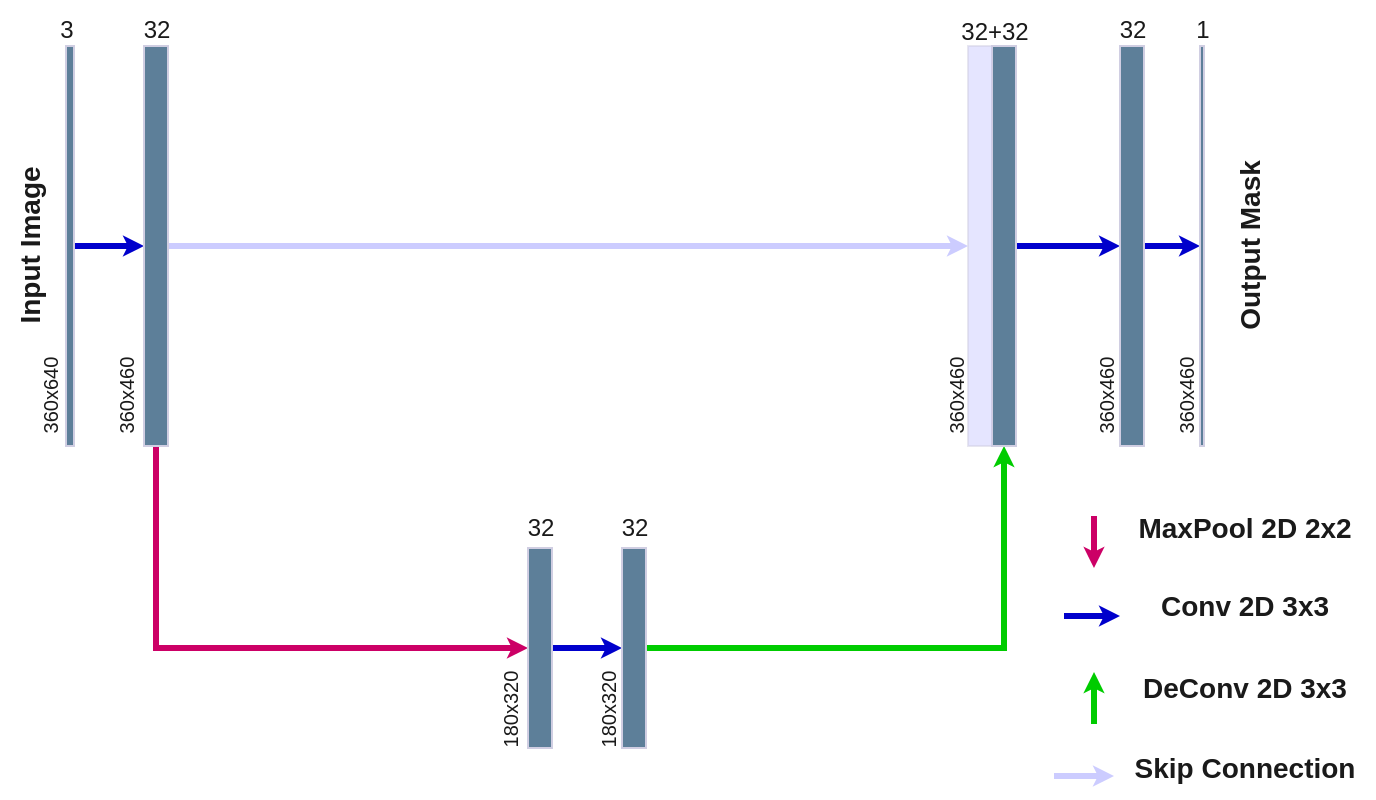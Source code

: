 <mxfile version="21.0.6" type="github">
  <diagram name="Page-1" id="44qKAy5N8uObYm9sZyfl">
    <mxGraphModel dx="994" dy="1011" grid="1" gridSize="10" guides="1" tooltips="1" connect="1" arrows="1" fold="1" page="1" pageScale="1" pageWidth="850" pageHeight="1100" math="0" shadow="0">
      <root>
        <mxCell id="0" />
        <mxCell id="1" parent="0" />
        <mxCell id="odkEtxIqL8iaB3pLl0ut-1" style="edgeStyle=orthogonalEdgeStyle;rounded=0;orthogonalLoop=1;jettySize=auto;html=1;exitX=0;exitY=0.5;exitDx=0;exitDy=0;entryX=0;entryY=0.5;entryDx=0;entryDy=0;strokeColor=#0000CC;fontColor=#1A1A1A;strokeWidth=3;endSize=1;" edge="1" parent="1" source="odkEtxIqL8iaB3pLl0ut-2" target="odkEtxIqL8iaB3pLl0ut-5">
          <mxGeometry relative="1" as="geometry" />
        </mxCell>
        <mxCell id="odkEtxIqL8iaB3pLl0ut-2" value="" style="whiteSpace=wrap;html=1;labelBackgroundColor=none;fillColor=#5D7F99;strokeColor=#D0CEE2;fontColor=#1A1A1A;" vertex="1" parent="1">
          <mxGeometry x="108" y="210" width="4" height="200" as="geometry" />
        </mxCell>
        <mxCell id="odkEtxIqL8iaB3pLl0ut-3" style="edgeStyle=orthogonalEdgeStyle;rounded=0;orthogonalLoop=1;jettySize=auto;html=1;exitX=0.5;exitY=1;exitDx=0;exitDy=0;entryX=0;entryY=0.5;entryDx=0;entryDy=0;strokeColor=#CC0066;fontColor=#1A1A1A;strokeWidth=3;endSize=1;" edge="1" parent="1" source="odkEtxIqL8iaB3pLl0ut-5" target="odkEtxIqL8iaB3pLl0ut-7">
          <mxGeometry relative="1" as="geometry" />
        </mxCell>
        <mxCell id="odkEtxIqL8iaB3pLl0ut-4" style="edgeStyle=orthogonalEdgeStyle;rounded=0;orthogonalLoop=1;jettySize=auto;html=1;exitX=1;exitY=0.5;exitDx=0;exitDy=0;strokeColor=#CCCCFF;fontColor=#1A1A1A;entryX=0;entryY=0.5;entryDx=0;entryDy=0;strokeWidth=3;endSize=1;" edge="1" parent="1" source="odkEtxIqL8iaB3pLl0ut-5" target="odkEtxIqL8iaB3pLl0ut-24">
          <mxGeometry relative="1" as="geometry">
            <mxPoint x="440" y="310" as="targetPoint" />
          </mxGeometry>
        </mxCell>
        <mxCell id="odkEtxIqL8iaB3pLl0ut-5" value="" style="whiteSpace=wrap;html=1;labelBackgroundColor=none;fillColor=#5D7F99;strokeColor=#D0CEE2;fontColor=#1A1A1A;" vertex="1" parent="1">
          <mxGeometry x="147" y="210" width="12" height="200" as="geometry" />
        </mxCell>
        <mxCell id="odkEtxIqL8iaB3pLl0ut-6" style="edgeStyle=orthogonalEdgeStyle;rounded=0;orthogonalLoop=1;jettySize=auto;html=1;exitX=1;exitY=0.5;exitDx=0;exitDy=0;entryX=0;entryY=0.5;entryDx=0;entryDy=0;strokeColor=#0000CC;fontColor=#1A1A1A;strokeWidth=3;endSize=1;" edge="1" parent="1" source="odkEtxIqL8iaB3pLl0ut-7" target="odkEtxIqL8iaB3pLl0ut-58">
          <mxGeometry relative="1" as="geometry" />
        </mxCell>
        <mxCell id="odkEtxIqL8iaB3pLl0ut-7" value="" style="whiteSpace=wrap;html=1;labelBackgroundColor=none;fillColor=#5D7F99;strokeColor=#D0CEE2;fontColor=#1A1A1A;" vertex="1" parent="1">
          <mxGeometry x="339" y="461" width="12" height="100" as="geometry" />
        </mxCell>
        <mxCell id="odkEtxIqL8iaB3pLl0ut-20" style="edgeStyle=orthogonalEdgeStyle;rounded=0;orthogonalLoop=1;jettySize=auto;html=1;entryX=0.5;entryY=1;entryDx=0;entryDy=0;strokeColor=#00CC00;fontColor=#1A1A1A;strokeWidth=3;endSize=1;exitX=1;exitY=0.5;exitDx=0;exitDy=0;" edge="1" parent="1" source="odkEtxIqL8iaB3pLl0ut-58" target="odkEtxIqL8iaB3pLl0ut-23">
          <mxGeometry relative="1" as="geometry">
            <mxPoint x="430" y="500" as="sourcePoint" />
          </mxGeometry>
        </mxCell>
        <mxCell id="odkEtxIqL8iaB3pLl0ut-22" style="edgeStyle=orthogonalEdgeStyle;rounded=0;orthogonalLoop=1;jettySize=auto;html=1;exitX=1;exitY=0.5;exitDx=0;exitDy=0;entryX=0;entryY=0.5;entryDx=0;entryDy=0;strokeColor=#0000CC;fontColor=#1A1A1A;strokeWidth=3;endSize=1;" edge="1" parent="1" source="odkEtxIqL8iaB3pLl0ut-23" target="odkEtxIqL8iaB3pLl0ut-26">
          <mxGeometry relative="1" as="geometry" />
        </mxCell>
        <mxCell id="odkEtxIqL8iaB3pLl0ut-23" value="" style="whiteSpace=wrap;html=1;labelBackgroundColor=none;fillColor=#5D7F99;strokeColor=#D0CEE2;fontColor=#1A1A1A;" vertex="1" parent="1">
          <mxGeometry x="571" y="210" width="12" height="200" as="geometry" />
        </mxCell>
        <mxCell id="odkEtxIqL8iaB3pLl0ut-24" value="" style="whiteSpace=wrap;html=1;labelBackgroundColor=none;fillColor=#CCCCFF;strokeColor=#D0CEE2;fontColor=#1A1A1A;opacity=50;" vertex="1" parent="1">
          <mxGeometry x="559" y="210" width="12" height="200" as="geometry" />
        </mxCell>
        <mxCell id="odkEtxIqL8iaB3pLl0ut-25" style="edgeStyle=orthogonalEdgeStyle;rounded=0;orthogonalLoop=1;jettySize=auto;html=1;exitX=1;exitY=0.5;exitDx=0;exitDy=0;entryX=0;entryY=0.5;entryDx=0;entryDy=0;strokeColor=#0000CC;fontColor=#1A1A1A;strokeWidth=3;endSize=1;" edge="1" parent="1" source="odkEtxIqL8iaB3pLl0ut-26" target="odkEtxIqL8iaB3pLl0ut-27">
          <mxGeometry relative="1" as="geometry" />
        </mxCell>
        <mxCell id="odkEtxIqL8iaB3pLl0ut-26" value="" style="whiteSpace=wrap;html=1;labelBackgroundColor=none;fillColor=#5D7F99;strokeColor=#D0CEE2;fontColor=#1A1A1A;" vertex="1" parent="1">
          <mxGeometry x="635" y="210" width="12" height="200" as="geometry" />
        </mxCell>
        <mxCell id="odkEtxIqL8iaB3pLl0ut-27" value="" style="whiteSpace=wrap;html=1;labelBackgroundColor=none;fillColor=#5D7F99;strokeColor=#D0CEE2;fontColor=#1A1A1A;" vertex="1" parent="1">
          <mxGeometry x="675" y="210" width="2" height="200" as="geometry" />
        </mxCell>
        <mxCell id="odkEtxIqL8iaB3pLl0ut-28" style="edgeStyle=orthogonalEdgeStyle;rounded=0;orthogonalLoop=1;jettySize=auto;html=1;exitX=0.5;exitY=0;exitDx=0;exitDy=0;strokeColor=#0000CC;fontColor=#1A1A1A;strokeWidth=3;endSize=1;" edge="1" parent="1">
          <mxGeometry relative="1" as="geometry">
            <mxPoint x="607" y="495" as="sourcePoint" />
            <mxPoint x="635" y="495" as="targetPoint" />
          </mxGeometry>
        </mxCell>
        <mxCell id="odkEtxIqL8iaB3pLl0ut-29" style="edgeStyle=orthogonalEdgeStyle;rounded=0;orthogonalLoop=1;jettySize=auto;html=1;exitX=0.5;exitY=0;exitDx=0;exitDy=0;entryX=0.5;entryY=1;entryDx=0;entryDy=0;strokeColor=#00CC00;fontColor=#1A1A1A;strokeWidth=3;endSize=1;" edge="1" parent="1">
          <mxGeometry relative="1" as="geometry">
            <mxPoint x="622" y="549" as="sourcePoint" />
            <mxPoint x="622" y="523" as="targetPoint" />
          </mxGeometry>
        </mxCell>
        <mxCell id="odkEtxIqL8iaB3pLl0ut-30" style="edgeStyle=orthogonalEdgeStyle;rounded=0;orthogonalLoop=1;jettySize=auto;html=1;strokeColor=#CCCCFF;fontColor=#1A1A1A;strokeWidth=3;endSize=1;" edge="1" parent="1">
          <mxGeometry relative="1" as="geometry">
            <mxPoint x="602" y="575" as="sourcePoint" />
            <mxPoint x="632" y="575" as="targetPoint" />
          </mxGeometry>
        </mxCell>
        <mxCell id="odkEtxIqL8iaB3pLl0ut-31" style="edgeStyle=orthogonalEdgeStyle;rounded=0;orthogonalLoop=1;jettySize=auto;html=1;exitX=0.5;exitY=1;exitDx=0;exitDy=0;entryX=0.5;entryY=0;entryDx=0;entryDy=0;strokeColor=#CC0066;fontColor=#1A1A1A;strokeWidth=3;endSize=1;" edge="1" parent="1">
          <mxGeometry relative="1" as="geometry">
            <mxPoint x="622" y="445" as="sourcePoint" />
            <mxPoint x="622" y="471" as="targetPoint" />
          </mxGeometry>
        </mxCell>
        <mxCell id="odkEtxIqL8iaB3pLl0ut-32" value="MaxPool 2D 2x2" style="text;html=1;align=center;verticalAlign=middle;resizable=0;points=[];autosize=1;strokeColor=none;fillColor=none;fontColor=#1A1A1A;fontSize=14;fontStyle=1" vertex="1" parent="1">
          <mxGeometry x="632" y="436" width="130" height="30" as="geometry" />
        </mxCell>
        <mxCell id="odkEtxIqL8iaB3pLl0ut-33" value="Conv 2D 3x3" style="text;html=1;align=center;verticalAlign=middle;resizable=0;points=[];autosize=1;strokeColor=none;fillColor=none;fontColor=#1A1A1A;fontSize=14;fontStyle=1" vertex="1" parent="1">
          <mxGeometry x="642" y="475" width="110" height="30" as="geometry" />
        </mxCell>
        <mxCell id="odkEtxIqL8iaB3pLl0ut-34" value="DeConv 2D 3x3" style="text;html=1;align=center;verticalAlign=middle;resizable=0;points=[];autosize=1;strokeColor=none;fillColor=none;fontColor=#1A1A1A;fontSize=14;fontStyle=1" vertex="1" parent="1">
          <mxGeometry x="632" y="516" width="130" height="30" as="geometry" />
        </mxCell>
        <mxCell id="odkEtxIqL8iaB3pLl0ut-35" value="Skip Connection" style="text;html=1;align=center;verticalAlign=middle;resizable=0;points=[];autosize=1;strokeColor=none;fillColor=none;fontColor=#1A1A1A;fontSize=14;fontStyle=1" vertex="1" parent="1">
          <mxGeometry x="632" y="556" width="130" height="30" as="geometry" />
        </mxCell>
        <mxCell id="odkEtxIqL8iaB3pLl0ut-36" value="Input Image" style="text;html=1;align=center;verticalAlign=middle;resizable=0;points=[];autosize=1;strokeColor=none;fillColor=none;fontColor=#1A1A1A;fontSize=14;fontStyle=1;rotation=-90;" vertex="1" parent="1">
          <mxGeometry x="40" y="295" width="100" height="30" as="geometry" />
        </mxCell>
        <mxCell id="odkEtxIqL8iaB3pLl0ut-37" value="Output Mask" style="text;html=1;align=center;verticalAlign=middle;resizable=0;points=[];autosize=1;strokeColor=none;fillColor=none;fontColor=#1A1A1A;fontSize=14;fontStyle=1;rotation=-90;" vertex="1" parent="1">
          <mxGeometry x="645" y="295" width="110" height="30" as="geometry" />
        </mxCell>
        <mxCell id="odkEtxIqL8iaB3pLl0ut-38" value="360x640" style="text;html=1;align=center;verticalAlign=middle;resizable=0;points=[];autosize=1;strokeColor=none;fillColor=none;fontColor=#1A1A1A;rotation=-90;fontSize=10;" vertex="1" parent="1">
          <mxGeometry x="70" y="370" width="60" height="30" as="geometry" />
        </mxCell>
        <mxCell id="odkEtxIqL8iaB3pLl0ut-39" value="360x460" style="text;html=1;align=center;verticalAlign=middle;resizable=0;points=[];autosize=1;strokeColor=none;fillColor=none;fontColor=#1A1A1A;rotation=-90;fontSize=10;" vertex="1" parent="1">
          <mxGeometry x="108" y="370" width="60" height="30" as="geometry" />
        </mxCell>
        <mxCell id="odkEtxIqL8iaB3pLl0ut-40" value="3" style="text;html=1;align=center;verticalAlign=middle;resizable=0;points=[];autosize=1;strokeColor=none;fillColor=none;fontColor=#1A1A1A;" vertex="1" parent="1">
          <mxGeometry x="93" y="187" width="30" height="30" as="geometry" />
        </mxCell>
        <mxCell id="odkEtxIqL8iaB3pLl0ut-41" value="32" style="text;html=1;align=center;verticalAlign=middle;resizable=0;points=[];autosize=1;strokeColor=none;fillColor=none;fontColor=#1A1A1A;" vertex="1" parent="1">
          <mxGeometry x="133" y="187" width="40" height="30" as="geometry" />
        </mxCell>
        <mxCell id="odkEtxIqL8iaB3pLl0ut-42" value="32+32" style="text;html=1;align=center;verticalAlign=middle;resizable=0;points=[];autosize=1;strokeColor=none;fillColor=none;fontColor=#1A1A1A;" vertex="1" parent="1">
          <mxGeometry x="542" y="188" width="60" height="30" as="geometry" />
        </mxCell>
        <mxCell id="odkEtxIqL8iaB3pLl0ut-43" value="32" style="text;html=1;align=center;verticalAlign=middle;resizable=0;points=[];autosize=1;strokeColor=none;fillColor=none;fontColor=#1A1A1A;" vertex="1" parent="1">
          <mxGeometry x="621" y="187" width="40" height="30" as="geometry" />
        </mxCell>
        <mxCell id="odkEtxIqL8iaB3pLl0ut-44" value="1" style="text;html=1;align=center;verticalAlign=middle;resizable=0;points=[];autosize=1;strokeColor=none;fillColor=none;fontColor=#1A1A1A;" vertex="1" parent="1">
          <mxGeometry x="661" y="187" width="30" height="30" as="geometry" />
        </mxCell>
        <mxCell id="odkEtxIqL8iaB3pLl0ut-45" value="360x460" style="text;html=1;align=center;verticalAlign=middle;resizable=0;points=[];autosize=1;strokeColor=none;fillColor=none;fontColor=#1A1A1A;rotation=-90;fontSize=10;" vertex="1" parent="1">
          <mxGeometry x="523" y="370" width="60" height="30" as="geometry" />
        </mxCell>
        <mxCell id="odkEtxIqL8iaB3pLl0ut-46" value="360x460" style="text;html=1;align=center;verticalAlign=middle;resizable=0;points=[];autosize=1;strokeColor=none;fillColor=none;fontColor=#1A1A1A;rotation=-90;fontSize=10;" vertex="1" parent="1">
          <mxGeometry x="598" y="370" width="60" height="30" as="geometry" />
        </mxCell>
        <mxCell id="odkEtxIqL8iaB3pLl0ut-47" value="360x460" style="text;html=1;align=center;verticalAlign=middle;resizable=0;points=[];autosize=1;strokeColor=none;fillColor=none;fontColor=#1A1A1A;rotation=-90;fontSize=10;" vertex="1" parent="1">
          <mxGeometry x="638" y="370" width="60" height="30" as="geometry" />
        </mxCell>
        <mxCell id="odkEtxIqL8iaB3pLl0ut-48" value="180x320" style="text;html=1;align=center;verticalAlign=middle;resizable=0;points=[];autosize=1;strokeColor=none;fillColor=none;fontColor=#1A1A1A;rotation=-90;fontSize=10;" vertex="1" parent="1">
          <mxGeometry x="300" y="527" width="60" height="30" as="geometry" />
        </mxCell>
        <mxCell id="odkEtxIqL8iaB3pLl0ut-58" value="" style="whiteSpace=wrap;html=1;labelBackgroundColor=none;fillColor=#5D7F99;strokeColor=#D0CEE2;fontColor=#1A1A1A;" vertex="1" parent="1">
          <mxGeometry x="386" y="461" width="12" height="100" as="geometry" />
        </mxCell>
        <mxCell id="odkEtxIqL8iaB3pLl0ut-61" value="32" style="text;html=1;align=center;verticalAlign=middle;resizable=0;points=[];autosize=1;strokeColor=none;fillColor=none;fontColor=#1A1A1A;" vertex="1" parent="1">
          <mxGeometry x="325" y="436" width="40" height="30" as="geometry" />
        </mxCell>
        <mxCell id="odkEtxIqL8iaB3pLl0ut-62" value="32" style="text;html=1;align=center;verticalAlign=middle;resizable=0;points=[];autosize=1;strokeColor=none;fillColor=none;fontColor=#1A1A1A;" vertex="1" parent="1">
          <mxGeometry x="372" y="436" width="40" height="30" as="geometry" />
        </mxCell>
        <mxCell id="odkEtxIqL8iaB3pLl0ut-63" value="180x320" style="text;html=1;align=center;verticalAlign=middle;resizable=0;points=[];autosize=1;strokeColor=none;fillColor=none;fontColor=#1A1A1A;rotation=-90;fontSize=10;" vertex="1" parent="1">
          <mxGeometry x="349" y="527" width="60" height="30" as="geometry" />
        </mxCell>
      </root>
    </mxGraphModel>
  </diagram>
</mxfile>
